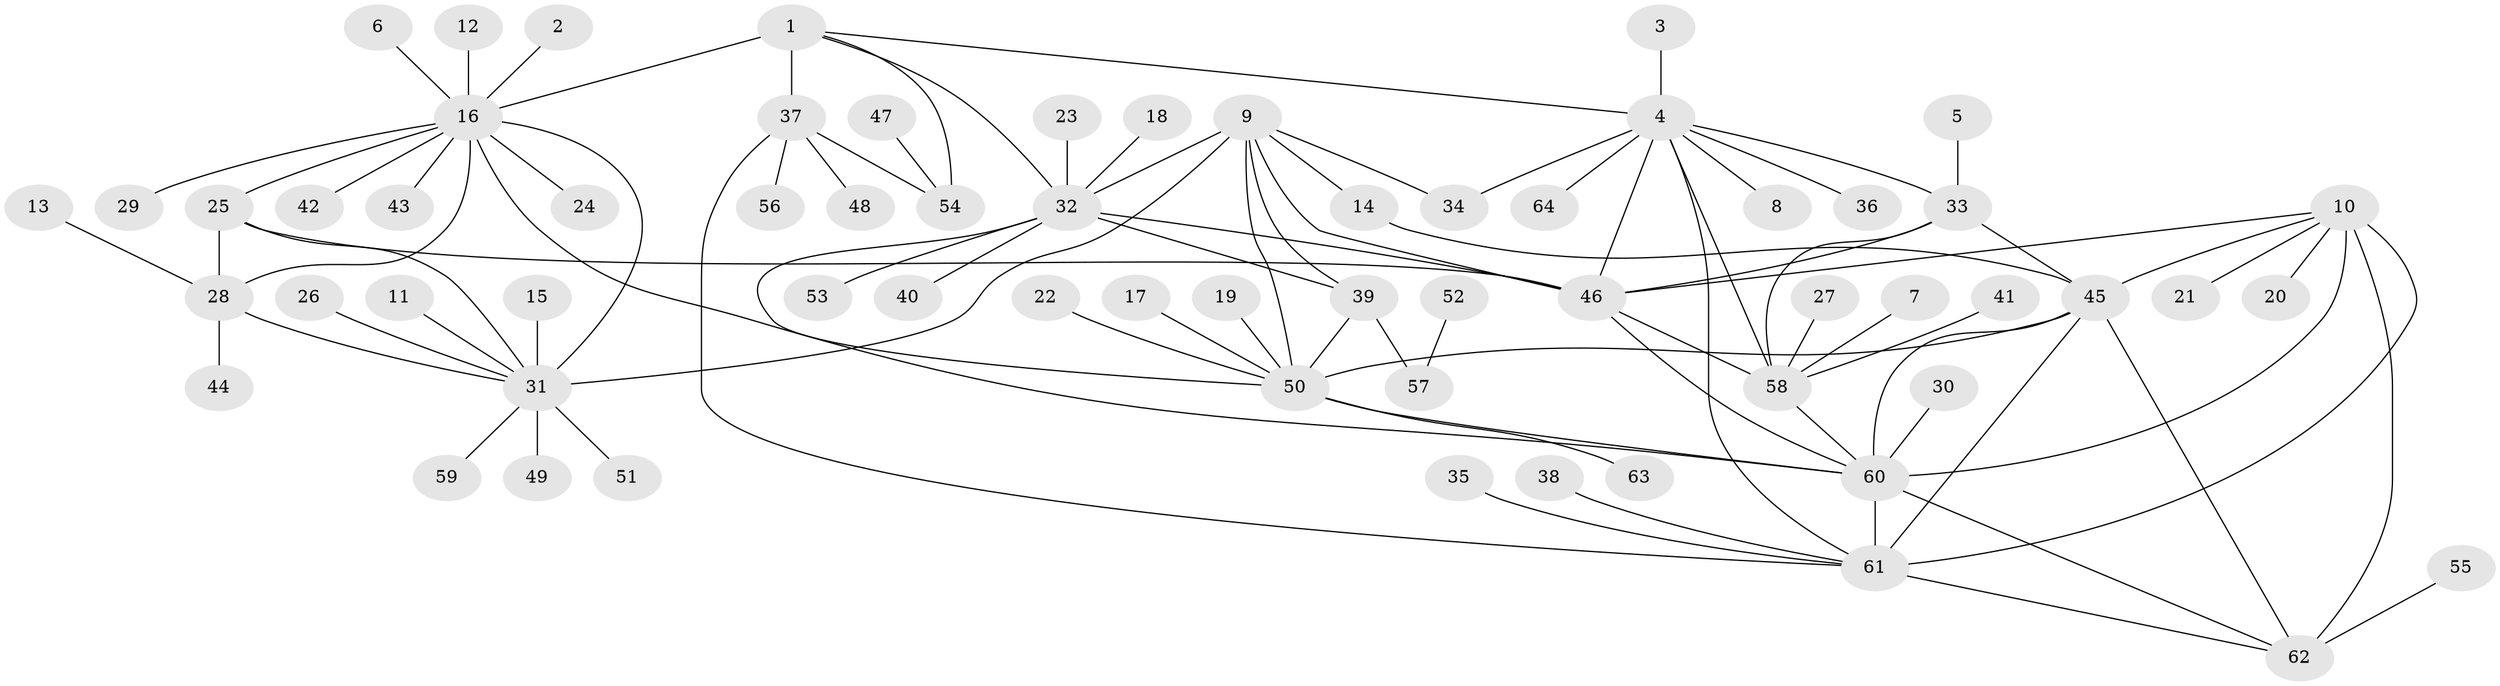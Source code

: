 // original degree distribution, {10: 0.04065040650406504, 8: 0.06504065040650407, 6: 0.024390243902439025, 9: 0.032520325203252036, 5: 0.016260162601626018, 13: 0.016260162601626018, 7: 0.032520325203252036, 11: 0.016260162601626018, 1: 0.5853658536585366, 3: 0.016260162601626018, 2: 0.14634146341463414, 4: 0.008130081300813009}
// Generated by graph-tools (version 1.1) at 2025/50/03/09/25 03:50:35]
// undirected, 64 vertices, 93 edges
graph export_dot {
graph [start="1"]
  node [color=gray90,style=filled];
  1;
  2;
  3;
  4;
  5;
  6;
  7;
  8;
  9;
  10;
  11;
  12;
  13;
  14;
  15;
  16;
  17;
  18;
  19;
  20;
  21;
  22;
  23;
  24;
  25;
  26;
  27;
  28;
  29;
  30;
  31;
  32;
  33;
  34;
  35;
  36;
  37;
  38;
  39;
  40;
  41;
  42;
  43;
  44;
  45;
  46;
  47;
  48;
  49;
  50;
  51;
  52;
  53;
  54;
  55;
  56;
  57;
  58;
  59;
  60;
  61;
  62;
  63;
  64;
  1 -- 4 [weight=1.0];
  1 -- 16 [weight=1.0];
  1 -- 32 [weight=1.0];
  1 -- 37 [weight=6.0];
  1 -- 54 [weight=3.0];
  2 -- 16 [weight=1.0];
  3 -- 4 [weight=1.0];
  4 -- 8 [weight=1.0];
  4 -- 33 [weight=3.0];
  4 -- 34 [weight=1.0];
  4 -- 36 [weight=1.0];
  4 -- 46 [weight=3.0];
  4 -- 58 [weight=3.0];
  4 -- 61 [weight=1.0];
  4 -- 64 [weight=1.0];
  5 -- 33 [weight=1.0];
  6 -- 16 [weight=1.0];
  7 -- 58 [weight=1.0];
  9 -- 14 [weight=1.0];
  9 -- 31 [weight=1.0];
  9 -- 32 [weight=4.0];
  9 -- 34 [weight=1.0];
  9 -- 39 [weight=2.0];
  9 -- 46 [weight=1.0];
  9 -- 50 [weight=2.0];
  10 -- 20 [weight=1.0];
  10 -- 21 [weight=1.0];
  10 -- 45 [weight=2.0];
  10 -- 46 [weight=1.0];
  10 -- 60 [weight=2.0];
  10 -- 61 [weight=2.0];
  10 -- 62 [weight=2.0];
  11 -- 31 [weight=1.0];
  12 -- 16 [weight=1.0];
  13 -- 28 [weight=1.0];
  14 -- 45 [weight=1.0];
  15 -- 31 [weight=1.0];
  16 -- 24 [weight=1.0];
  16 -- 25 [weight=3.0];
  16 -- 28 [weight=3.0];
  16 -- 29 [weight=1.0];
  16 -- 31 [weight=3.0];
  16 -- 42 [weight=1.0];
  16 -- 43 [weight=1.0];
  16 -- 60 [weight=1.0];
  17 -- 50 [weight=1.0];
  18 -- 32 [weight=1.0];
  19 -- 50 [weight=1.0];
  22 -- 50 [weight=1.0];
  23 -- 32 [weight=1.0];
  25 -- 28 [weight=1.0];
  25 -- 31 [weight=1.0];
  25 -- 46 [weight=1.0];
  26 -- 31 [weight=1.0];
  27 -- 58 [weight=1.0];
  28 -- 31 [weight=1.0];
  28 -- 44 [weight=1.0];
  30 -- 60 [weight=1.0];
  31 -- 49 [weight=1.0];
  31 -- 51 [weight=1.0];
  31 -- 59 [weight=1.0];
  32 -- 39 [weight=2.0];
  32 -- 40 [weight=1.0];
  32 -- 46 [weight=1.0];
  32 -- 50 [weight=2.0];
  32 -- 53 [weight=1.0];
  33 -- 45 [weight=1.0];
  33 -- 46 [weight=1.0];
  33 -- 58 [weight=1.0];
  35 -- 61 [weight=1.0];
  37 -- 48 [weight=1.0];
  37 -- 54 [weight=2.0];
  37 -- 56 [weight=1.0];
  37 -- 61 [weight=1.0];
  38 -- 61 [weight=1.0];
  39 -- 50 [weight=1.0];
  39 -- 57 [weight=1.0];
  41 -- 58 [weight=1.0];
  45 -- 50 [weight=1.0];
  45 -- 60 [weight=1.0];
  45 -- 61 [weight=1.0];
  45 -- 62 [weight=1.0];
  46 -- 58 [weight=1.0];
  46 -- 60 [weight=1.0];
  47 -- 54 [weight=1.0];
  50 -- 60 [weight=1.0];
  50 -- 63 [weight=1.0];
  52 -- 57 [weight=1.0];
  55 -- 62 [weight=1.0];
  58 -- 60 [weight=1.0];
  60 -- 61 [weight=1.0];
  60 -- 62 [weight=1.0];
  61 -- 62 [weight=1.0];
}
